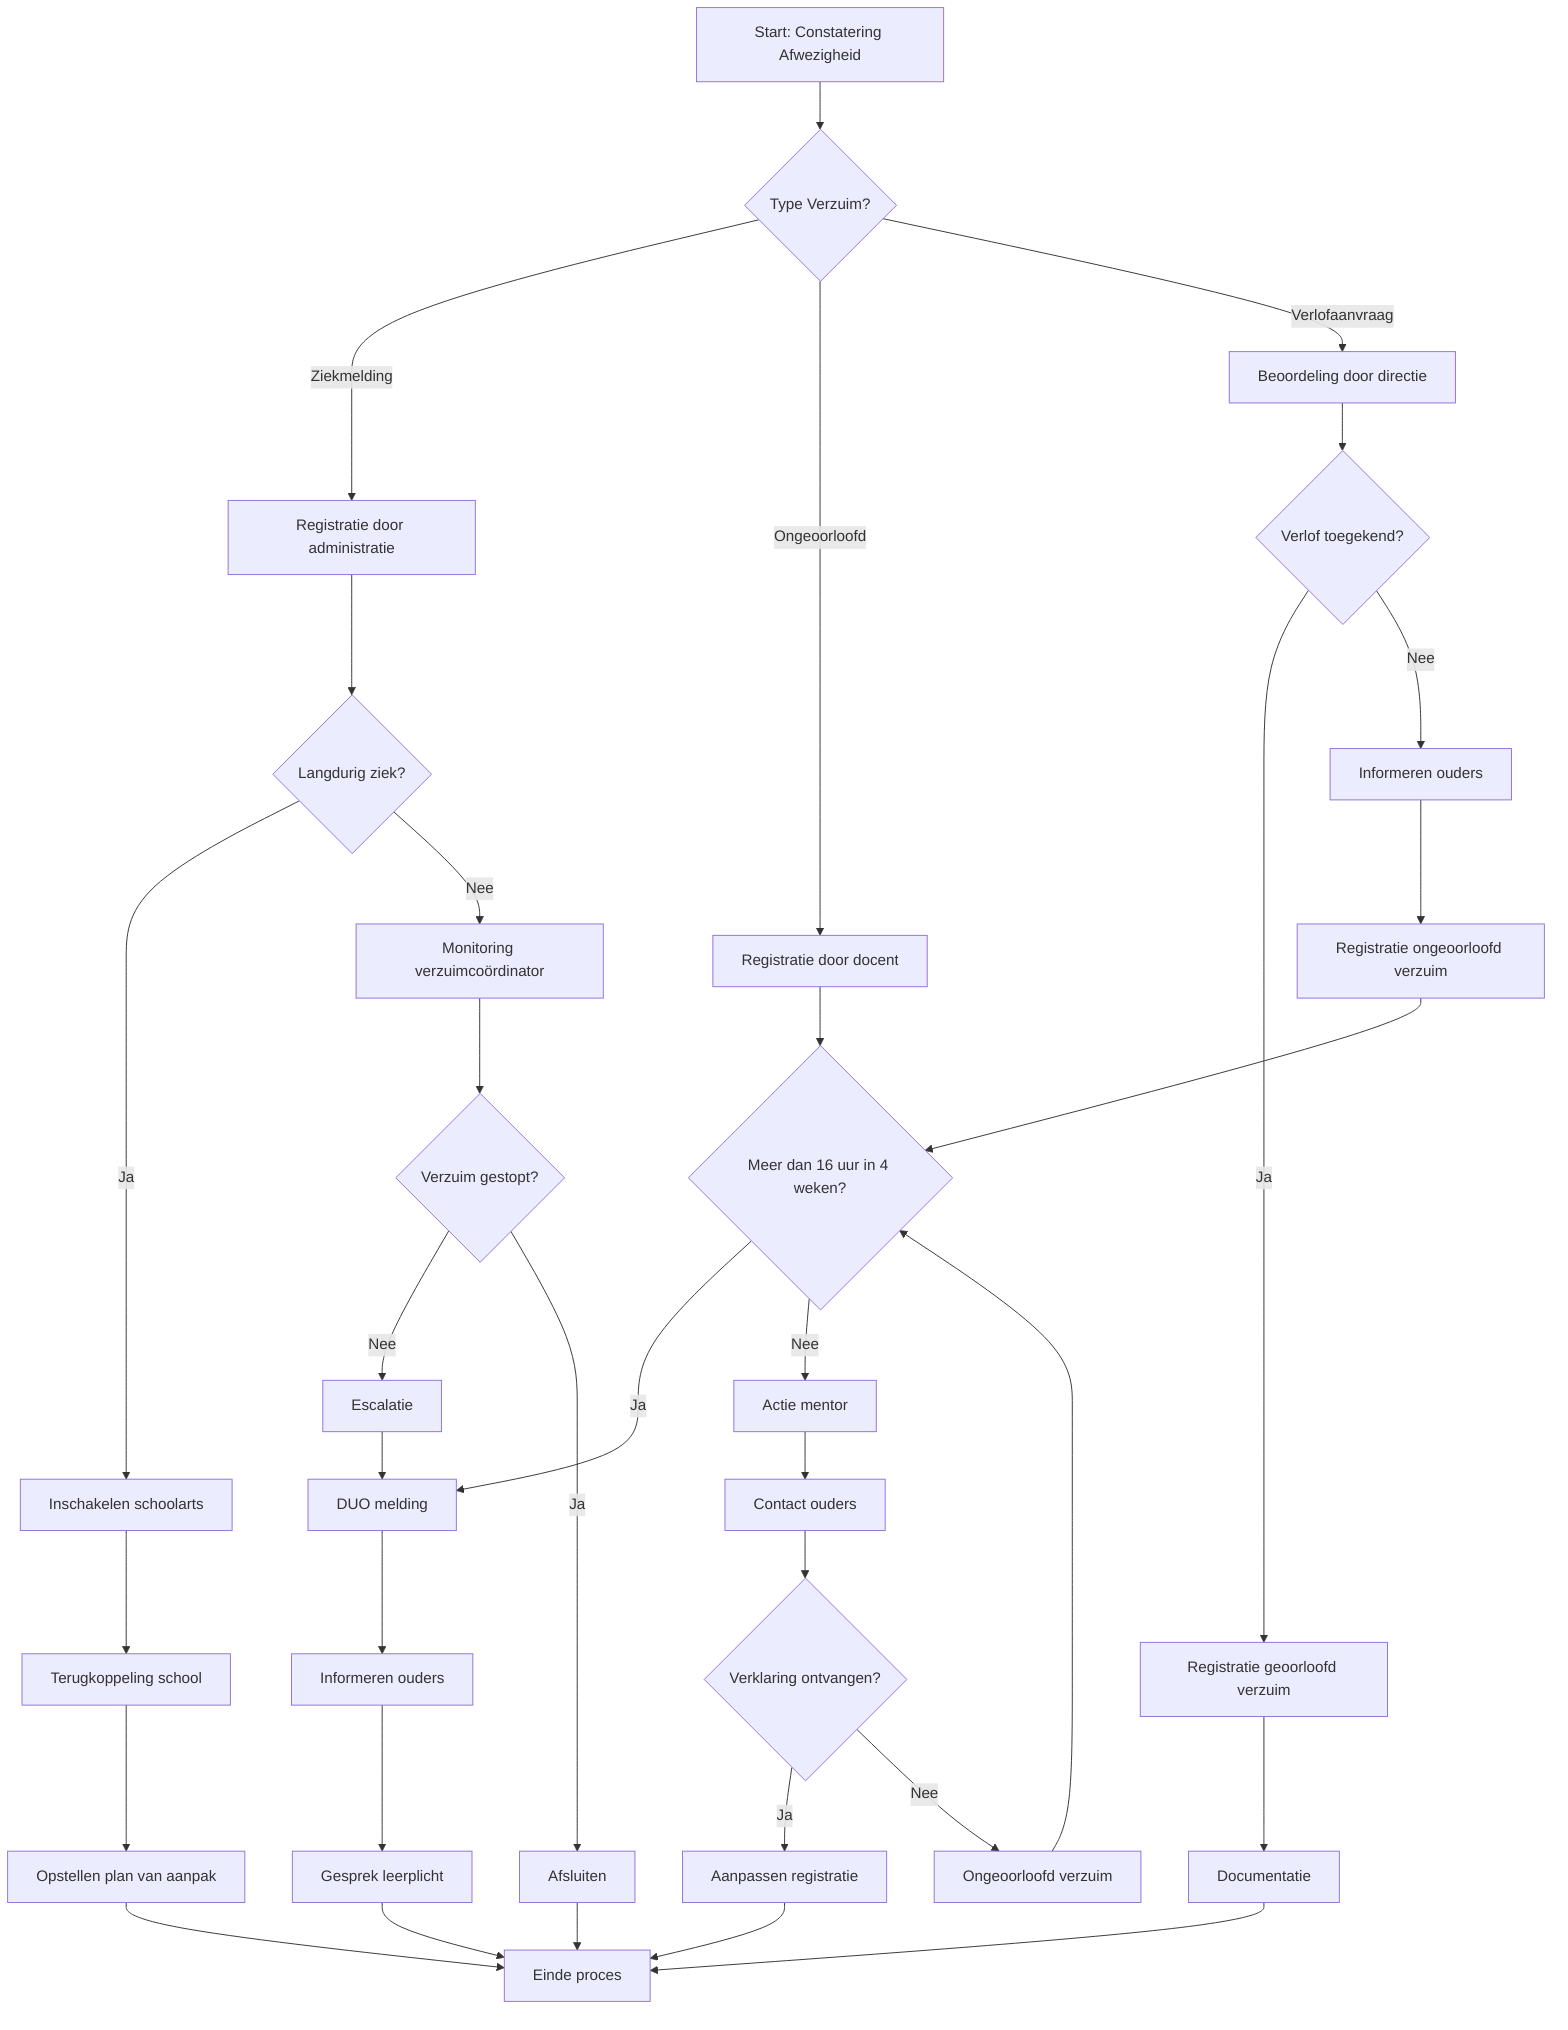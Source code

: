 flowchart TD
    A[Start: Constatering Afwezigheid] --> B{Type Verzuim?}
    
    B -->|Ziekmelding| C[Registratie door administratie]
    B -->|Ongeoorloofd| D[Registratie door docent]
    B -->|Verlofaanvraag| E[Beoordeling door directie]
    
    C --> F{Langdurig ziek?}
    F -->|Ja| G[Inschakelen schoolarts]
    F -->|Nee| H[Monitoring verzuimcoördinator]
    
    D --> I{Meer dan 16 uur in 4 weken?}
    I -->|Ja| J[DUO melding]
    I -->|Nee| K[Actie mentor]
    
    E --> L{Verlof toegekend?}
    L -->|Ja| M[Registratie geoorloofd verzuim]
    L -->|Nee| N[Informeren ouders]
    
    G --> O[Terugkoppeling school]
    H --> P{Verzuim gestopt?}
    J --> Q[Informeren ouders]
    K --> R[Contact ouders]
    
    M --> S[Documentatie]
    N --> T[Registratie ongeoorloofd verzuim]
    
    O --> U[Opstellen plan van aanpak]
    P -->|Nee| V[Escalatie]
    P -->|Ja| W[Afsluiten]
    
    Q --> X[Gesprek leerplicht]
    R --> Y{Verklaring ontvangen?}
    
    Y -->|Ja| Z[Aanpassen registratie]
    Y -->|Nee| AA[Ongeoorloofd verzuim]
    
    S --> BB[Einde proces]
    T --> I
    U --> BB
    V --> J
    W --> BB
    X --> BB
    Z --> BB
    AA --> I